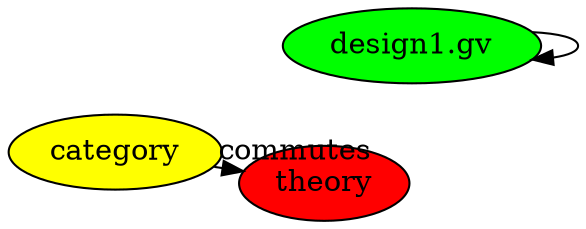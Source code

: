 digraph {

layout=neato;
overlap=prism;

    design1_gv [label="design1.gv",style=filled,fillcolor=green]
    design1_gv -> design1_gv

    category -> theory [label=commutes]
    category [style=filled,fillcolor=yellow]
    theory [style=filled,fillcolor=red]
}
